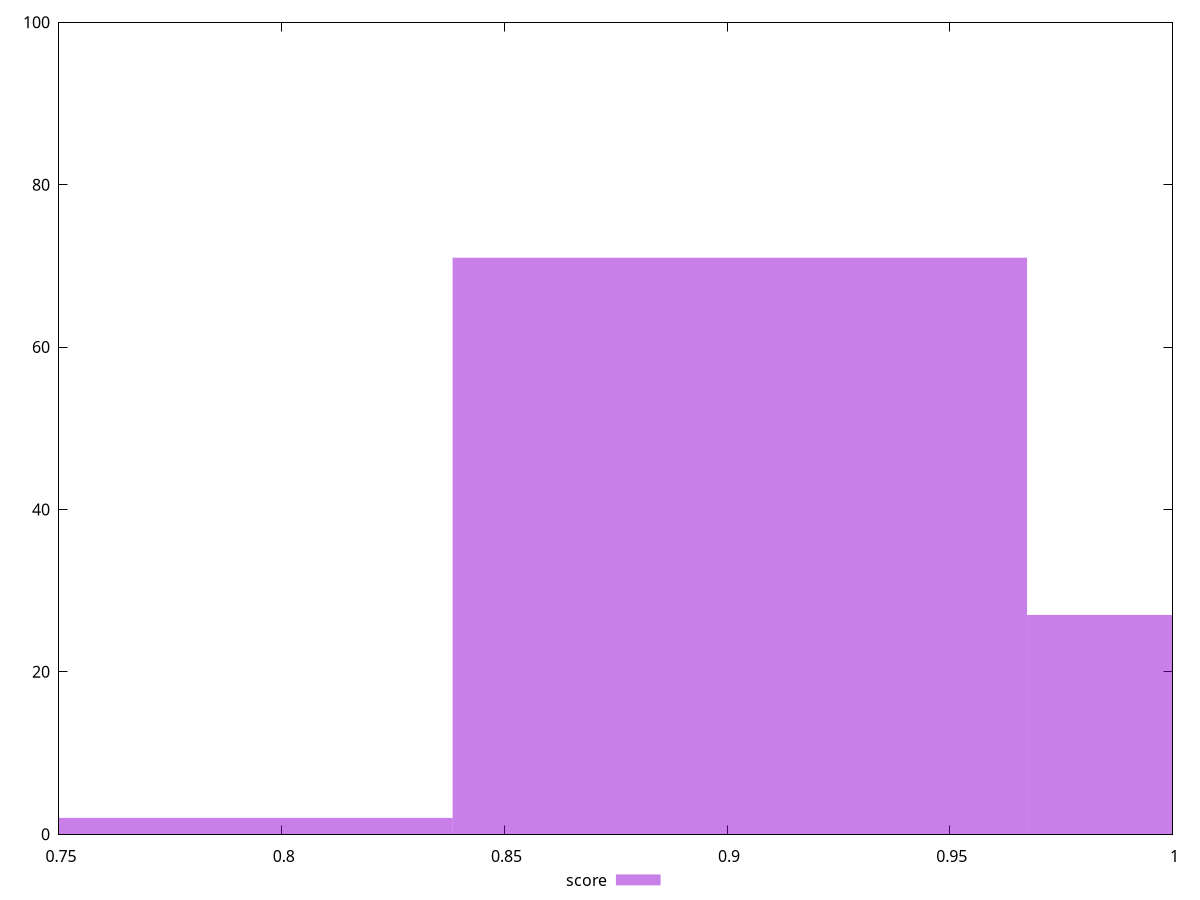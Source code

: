 reset

$score <<EOF
0.9028598032577543 71
1.0318397751517192 27
0.7738798313637894 2
EOF

set key outside below
set boxwidth 0.1289799718939649
set xrange [0.75:1]
set yrange [0:100]
set trange [0:100]
set style fill transparent solid 0.5 noborder
set terminal svg size 640, 490 enhanced background rgb 'white'
set output "report_00025_2021-02-22T21:38:55.199Z/unused-css-rules/samples/pages+cached/score/histogram.svg"

plot $score title "score" with boxes

reset
